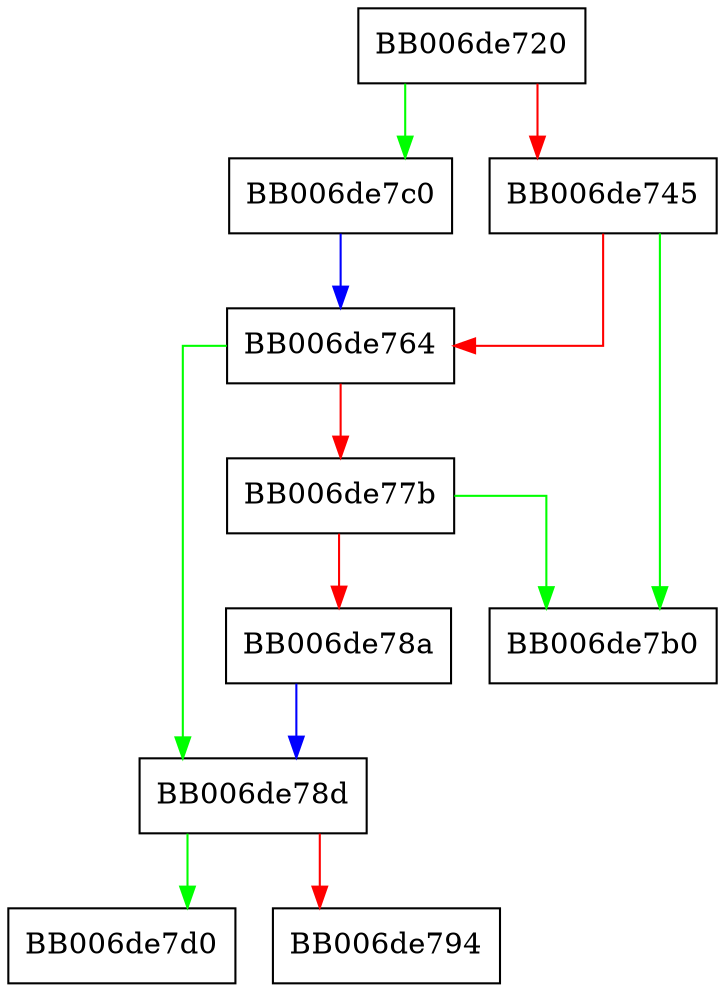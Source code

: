 digraph ossl_drbg_get_ctx_params_no_lock {
  node [shape="box"];
  graph [splines=ortho];
  BB006de720 -> BB006de7c0 [color="green"];
  BB006de720 -> BB006de745 [color="red"];
  BB006de745 -> BB006de7b0 [color="green"];
  BB006de745 -> BB006de764 [color="red"];
  BB006de764 -> BB006de78d [color="green"];
  BB006de764 -> BB006de77b [color="red"];
  BB006de77b -> BB006de7b0 [color="green"];
  BB006de77b -> BB006de78a [color="red"];
  BB006de78a -> BB006de78d [color="blue"];
  BB006de78d -> BB006de7d0 [color="green"];
  BB006de78d -> BB006de794 [color="red"];
  BB006de7c0 -> BB006de764 [color="blue"];
}